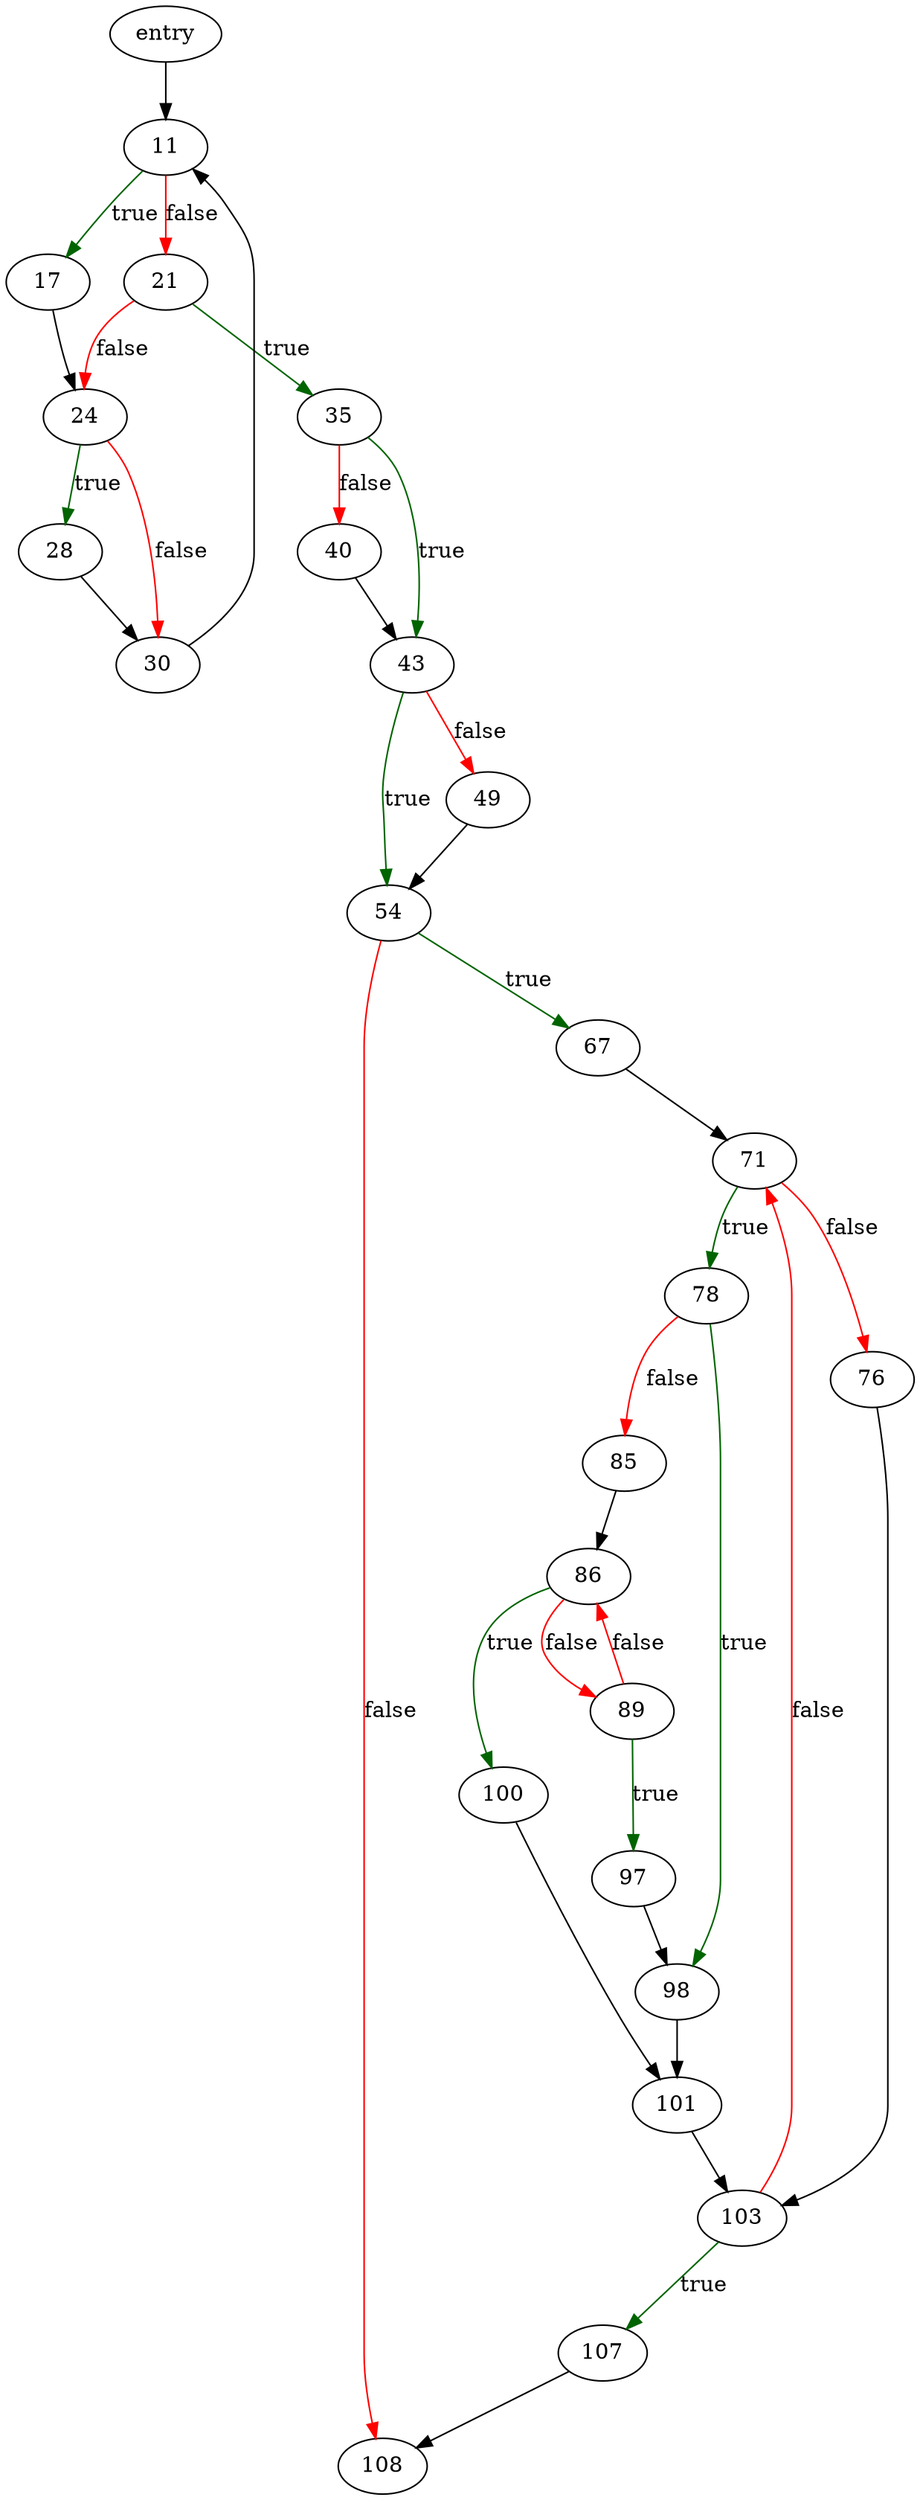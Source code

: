digraph "add_exclude_fp" {
	// Node definitions.
	6 [label=entry];
	11;
	17;
	21;
	24;
	28;
	30;
	35;
	40;
	43;
	49;
	54;
	67;
	71;
	76;
	78;
	85;
	86;
	89;
	97;
	98;
	100;
	101;
	103;
	107;
	108;

	// Edge definitions.
	6 -> 11;
	11 -> 17 [
		color=darkgreen
		label=true
	];
	11 -> 21 [
		color=red
		label=false
	];
	17 -> 24;
	21 -> 24 [
		color=red
		label=false
	];
	21 -> 35 [
		color=darkgreen
		label=true
	];
	24 -> 28 [
		color=darkgreen
		label=true
	];
	24 -> 30 [
		color=red
		label=false
	];
	28 -> 30;
	30 -> 11;
	35 -> 40 [
		color=red
		label=false
	];
	35 -> 43 [
		color=darkgreen
		label=true
	];
	40 -> 43;
	43 -> 49 [
		color=red
		label=false
	];
	43 -> 54 [
		color=darkgreen
		label=true
	];
	49 -> 54;
	54 -> 67 [
		color=darkgreen
		label=true
	];
	54 -> 108 [
		color=red
		label=false
	];
	67 -> 71;
	71 -> 76 [
		color=red
		label=false
	];
	71 -> 78 [
		color=darkgreen
		label=true
	];
	76 -> 103;
	78 -> 85 [
		color=red
		label=false
	];
	78 -> 98 [
		color=darkgreen
		label=true
	];
	85 -> 86;
	86 -> 89 [
		color=red
		label=false
	];
	86 -> 100 [
		color=darkgreen
		label=true
	];
	89 -> 86 [
		color=red
		label=false
	];
	89 -> 97 [
		color=darkgreen
		label=true
	];
	97 -> 98;
	98 -> 101;
	100 -> 101;
	101 -> 103;
	103 -> 71 [
		color=red
		label=false
	];
	103 -> 107 [
		color=darkgreen
		label=true
	];
	107 -> 108;
}